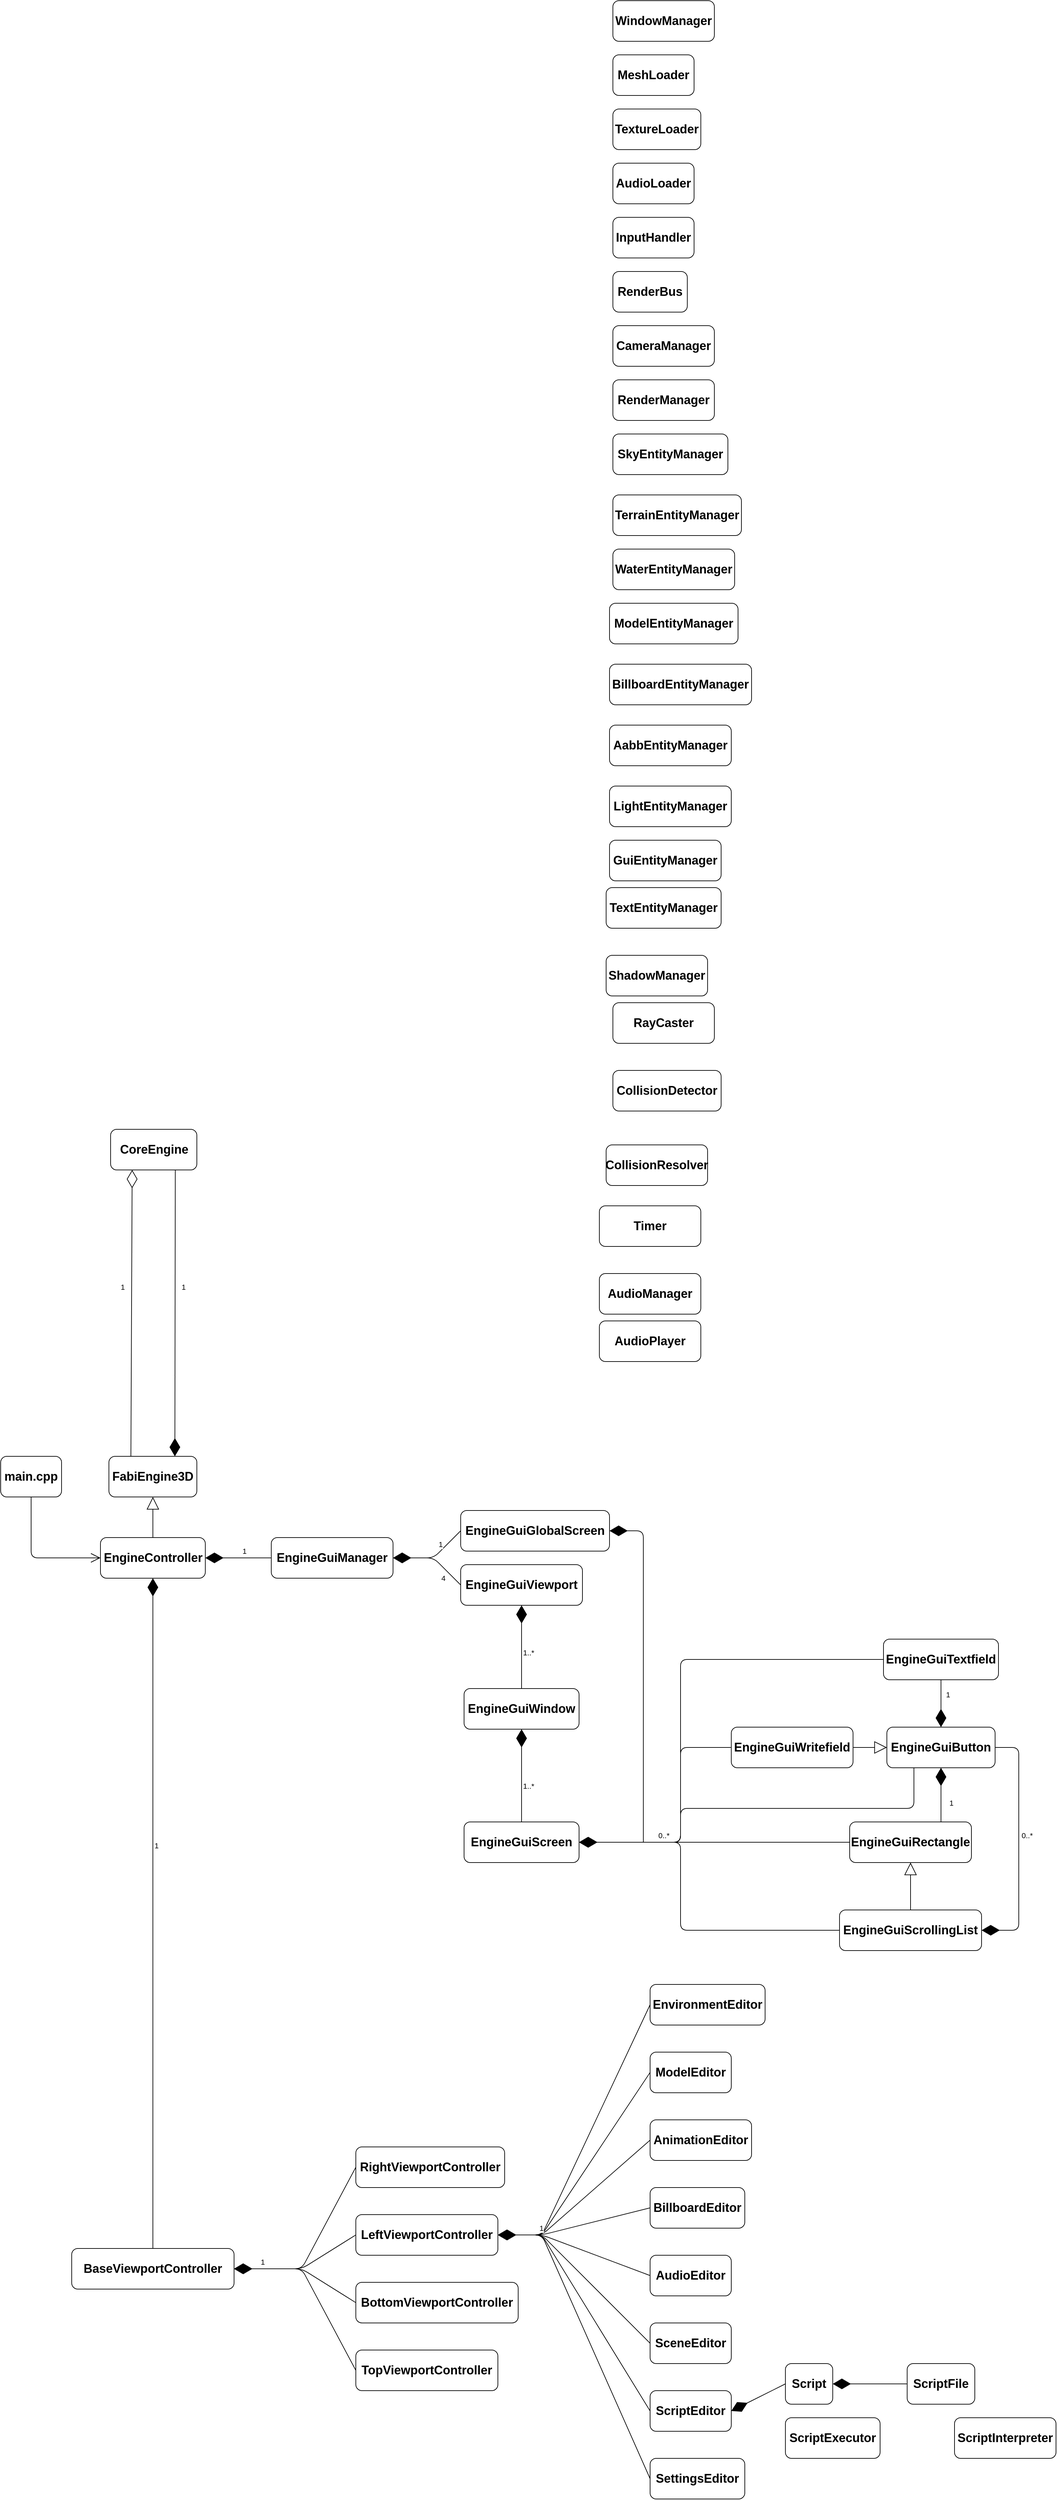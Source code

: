 <mxfile version="14.5.3" type="device"><diagram name="Page-1" id="e7e014a7-5840-1c2e-5031-d8a46d1fe8dd"><mxGraphModel dx="730" dy="2791" grid="1" gridSize="10" guides="1" tooltips="1" connect="1" arrows="1" fold="1" page="1" pageScale="1" pageWidth="1169" pageHeight="826" background="#ffffff" math="0" shadow="0"><root><mxCell id="0"/><mxCell id="1" parent="0"/><mxCell id="YS6G8T7IbZ-uVp7ZMJby-51" value="&lt;b&gt;&lt;font style=&quot;font-size: 18px&quot;&gt;CoreEngine&lt;/font&gt;&lt;/b&gt;" style="rounded=1;whiteSpace=wrap;html=1;" parent="1" vertex="1"><mxGeometry x="202.5" y="-443" width="127.5" height="60" as="geometry"/></mxCell><mxCell id="8hPMdPn7L1REahhcKgEg-1" value="&lt;span style=&quot;font-size: 18px&quot;&gt;&lt;b&gt;main.cpp&lt;/b&gt;&lt;/span&gt;" style="rounded=1;whiteSpace=wrap;html=1;" parent="1" vertex="1"><mxGeometry x="40" y="40" width="90" height="60" as="geometry"/></mxCell><mxCell id="8hPMdPn7L1REahhcKgEg-3" value="&lt;span style=&quot;font-size: 18px&quot;&gt;&lt;b&gt;EngineController&lt;/b&gt;&lt;/span&gt;" style="rounded=1;whiteSpace=wrap;html=1;" parent="1" vertex="1"><mxGeometry x="187.5" y="160" width="155" height="60" as="geometry"/></mxCell><mxCell id="8hPMdPn7L1REahhcKgEg-4" value="" style="endArrow=block;endSize=16;endFill=0;html=1;entryX=0.5;entryY=1;entryDx=0;entryDy=0;exitX=0.5;exitY=0;exitDx=0;exitDy=0;" parent="1" source="8hPMdPn7L1REahhcKgEg-3" target="8hPMdPn7L1REahhcKgEg-5" edge="1"><mxGeometry width="160" relative="1" as="geometry"><mxPoint x="350" y="200" as="sourcePoint"/><mxPoint x="265" y="90" as="targetPoint"/></mxGeometry></mxCell><mxCell id="8hPMdPn7L1REahhcKgEg-5" value="&lt;span style=&quot;font-size: 18px&quot;&gt;&lt;b&gt;FabiEngine3D&lt;/b&gt;&lt;/span&gt;" style="rounded=1;whiteSpace=wrap;html=1;" parent="1" vertex="1"><mxGeometry x="200" y="40" width="130" height="60" as="geometry"/></mxCell><mxCell id="8hPMdPn7L1REahhcKgEg-11" value="" style="endArrow=diamondThin;endFill=1;endSize=24;html=1;entryX=0.75;entryY=0;entryDx=0;entryDy=0;exitX=0.75;exitY=1;exitDx=0;exitDy=0;" parent="1" source="YS6G8T7IbZ-uVp7ZMJby-51" target="8hPMdPn7L1REahhcKgEg-5" edge="1"><mxGeometry width="160" relative="1" as="geometry"><mxPoint x="230" y="250" as="sourcePoint"/><mxPoint x="390" y="250" as="targetPoint"/></mxGeometry></mxCell><mxCell id="J1KYGQdH-6UyTu7sy1Sb-38" value="1" style="edgeLabel;html=1;align=center;verticalAlign=middle;resizable=0;points=[];" vertex="1" connectable="0" parent="8hPMdPn7L1REahhcKgEg-11"><mxGeometry x="-0.24" relative="1" as="geometry"><mxPoint x="12.11" y="12.17" as="offset"/></mxGeometry></mxCell><mxCell id="8hPMdPn7L1REahhcKgEg-12" value="" style="endArrow=diamondThin;endFill=0;endSize=24;html=1;exitX=0.25;exitY=0;exitDx=0;exitDy=0;entryX=0.25;entryY=1;entryDx=0;entryDy=0;" parent="1" source="8hPMdPn7L1REahhcKgEg-5" target="YS6G8T7IbZ-uVp7ZMJby-51" edge="1"><mxGeometry width="160" relative="1" as="geometry"><mxPoint x="360" y="170" as="sourcePoint"/><mxPoint x="500" y="250" as="targetPoint"/></mxGeometry></mxCell><mxCell id="J1KYGQdH-6UyTu7sy1Sb-39" value="1" style="edgeLabel;html=1;align=center;verticalAlign=middle;resizable=0;points=[];" vertex="1" connectable="0" parent="8hPMdPn7L1REahhcKgEg-12"><mxGeometry x="0.13" relative="1" as="geometry"><mxPoint x="-13.56" y="-10.84" as="offset"/></mxGeometry></mxCell><mxCell id="8hPMdPn7L1REahhcKgEg-13" value="" style="endArrow=open;endFill=1;endSize=12;html=1;exitX=0.5;exitY=1;exitDx=0;exitDy=0;entryX=0;entryY=0.5;entryDx=0;entryDy=0;" parent="1" source="8hPMdPn7L1REahhcKgEg-1" target="8hPMdPn7L1REahhcKgEg-3" edge="1"><mxGeometry width="160" relative="1" as="geometry"><mxPoint x="80" y="100" as="sourcePoint"/><mxPoint x="240" y="100" as="targetPoint"/><Array as="points"><mxPoint x="85" y="190"/></Array></mxGeometry></mxCell><mxCell id="8hPMdPn7L1REahhcKgEg-14" value="&lt;b&gt;&lt;font style=&quot;font-size: 18px&quot;&gt;WindowManager&lt;/font&gt;&lt;/b&gt;" style="rounded=1;whiteSpace=wrap;html=1;" parent="1" vertex="1"><mxGeometry x="945" y="-2110" width="150" height="60" as="geometry"/></mxCell><mxCell id="8hPMdPn7L1REahhcKgEg-15" value="&lt;span style=&quot;font-size: 18px&quot;&gt;&lt;b&gt;EngineGuiManager&lt;/b&gt;&lt;/span&gt;" style="rounded=1;whiteSpace=wrap;html=1;" parent="1" vertex="1"><mxGeometry x="440" y="160" width="180" height="60" as="geometry"/></mxCell><mxCell id="8hPMdPn7L1REahhcKgEg-19" value="&lt;span style=&quot;font-size: 18px&quot;&gt;&lt;b&gt;LeftViewportController&lt;/b&gt;&lt;/span&gt;" style="rounded=1;whiteSpace=wrap;html=1;" parent="1" vertex="1"><mxGeometry x="565" y="1160" width="210" height="60" as="geometry"/></mxCell><mxCell id="8hPMdPn7L1REahhcKgEg-20" value="&lt;span style=&quot;font-size: 18px&quot;&gt;&lt;b&gt;RightViewportController&lt;/b&gt;&lt;/span&gt;" style="rounded=1;whiteSpace=wrap;html=1;" parent="1" vertex="1"><mxGeometry x="565" y="1060" width="220" height="60" as="geometry"/></mxCell><mxCell id="8hPMdPn7L1REahhcKgEg-21" value="&lt;span style=&quot;font-size: 18px&quot;&gt;&lt;b&gt;TopViewportController&lt;/b&gt;&lt;/span&gt;" style="rounded=1;whiteSpace=wrap;html=1;" parent="1" vertex="1"><mxGeometry x="565" y="1360" width="210" height="60" as="geometry"/></mxCell><mxCell id="8hPMdPn7L1REahhcKgEg-22" value="&lt;span style=&quot;font-size: 18px&quot;&gt;&lt;b&gt;BaseViewportController&lt;/b&gt;&lt;/span&gt;" style="rounded=1;whiteSpace=wrap;html=1;" parent="1" vertex="1"><mxGeometry x="145" y="1210" width="240" height="60" as="geometry"/></mxCell><mxCell id="8hPMdPn7L1REahhcKgEg-23" value="" style="endArrow=diamondThin;endFill=1;endSize=24;html=1;entryX=0.5;entryY=1;entryDx=0;entryDy=0;exitX=0.5;exitY=0;exitDx=0;exitDy=0;" parent="1" source="8hPMdPn7L1REahhcKgEg-22" target="8hPMdPn7L1REahhcKgEg-3" edge="1"><mxGeometry width="160" relative="1" as="geometry"><mxPoint x="170" y="360" as="sourcePoint"/><mxPoint x="330" y="360" as="targetPoint"/><Array as="points"><mxPoint x="265" y="560"/></Array></mxGeometry></mxCell><mxCell id="J1KYGQdH-6UyTu7sy1Sb-40" value="1" style="edgeLabel;html=1;align=center;verticalAlign=middle;resizable=0;points=[];" vertex="1" connectable="0" parent="8hPMdPn7L1REahhcKgEg-23"><mxGeometry x="0.291" y="1" relative="1" as="geometry"><mxPoint x="6" y="43.53" as="offset"/></mxGeometry></mxCell><mxCell id="8hPMdPn7L1REahhcKgEg-27" value="" style="endArrow=diamondThin;endFill=1;endSize=24;html=1;entryX=1;entryY=0.5;entryDx=0;entryDy=0;exitX=0;exitY=0.5;exitDx=0;exitDy=0;" parent="1" source="8hPMdPn7L1REahhcKgEg-15" target="8hPMdPn7L1REahhcKgEg-3" edge="1"><mxGeometry width="160" relative="1" as="geometry"><mxPoint x="120" y="370" as="sourcePoint"/><mxPoint x="280" y="370" as="targetPoint"/><Array as="points"/></mxGeometry></mxCell><mxCell id="J1KYGQdH-6UyTu7sy1Sb-37" value="1" style="edgeLabel;html=1;align=center;verticalAlign=middle;resizable=0;points=[];" vertex="1" connectable="0" parent="8hPMdPn7L1REahhcKgEg-27"><mxGeometry x="-0.323" y="2" relative="1" as="geometry"><mxPoint x="-7.14" y="-12" as="offset"/></mxGeometry></mxCell><mxCell id="8hPMdPn7L1REahhcKgEg-28" value="&lt;span style=&quot;font-size: 18px&quot;&gt;&lt;b&gt;MeshLoader&lt;/b&gt;&lt;/span&gt;" style="rounded=1;whiteSpace=wrap;html=1;" parent="1" vertex="1"><mxGeometry x="945" y="-2030" width="120" height="60" as="geometry"/></mxCell><mxCell id="8hPMdPn7L1REahhcKgEg-29" value="&lt;b&gt;&lt;font style=&quot;font-size: 18px&quot;&gt;AudioLoader&lt;/font&gt;&lt;/b&gt;" style="rounded=1;whiteSpace=wrap;html=1;" parent="1" vertex="1"><mxGeometry x="945" y="-1870" width="120" height="60" as="geometry"/></mxCell><mxCell id="8hPMdPn7L1REahhcKgEg-30" value="&lt;span style=&quot;font-size: 18px&quot;&gt;&lt;b&gt;TextureLoader&lt;/b&gt;&lt;/span&gt;" style="rounded=1;whiteSpace=wrap;html=1;" parent="1" vertex="1"><mxGeometry x="945" y="-1950" width="130" height="60" as="geometry"/></mxCell><mxCell id="8hPMdPn7L1REahhcKgEg-31" value="&lt;b&gt;&lt;font style=&quot;font-size: 18px&quot;&gt;InputHandler&lt;/font&gt;&lt;/b&gt;" style="rounded=1;whiteSpace=wrap;html=1;" parent="1" vertex="1"><mxGeometry x="945" y="-1790" width="120" height="60" as="geometry"/></mxCell><mxCell id="8hPMdPn7L1REahhcKgEg-32" value="&lt;span style=&quot;font-size: 18px&quot;&gt;&lt;b&gt;RenderBus&lt;/b&gt;&lt;/span&gt;" style="rounded=1;whiteSpace=wrap;html=1;" parent="1" vertex="1"><mxGeometry x="945" y="-1710" width="110" height="60" as="geometry"/></mxCell><mxCell id="8hPMdPn7L1REahhcKgEg-33" value="&lt;span style=&quot;font-size: 18px&quot;&gt;&lt;b&gt;CameraManager&lt;/b&gt;&lt;/span&gt;" style="rounded=1;whiteSpace=wrap;html=1;" parent="1" vertex="1"><mxGeometry x="945" y="-1630" width="150" height="60" as="geometry"/></mxCell><mxCell id="8hPMdPn7L1REahhcKgEg-34" value="&lt;span style=&quot;font-size: 18px&quot;&gt;&lt;b&gt;RenderManager&lt;/b&gt;&lt;/span&gt;" style="rounded=1;whiteSpace=wrap;html=1;" parent="1" vertex="1"><mxGeometry x="945" y="-1550" width="150" height="60" as="geometry"/></mxCell><mxCell id="8hPMdPn7L1REahhcKgEg-35" value="&lt;span style=&quot;font-size: 18px&quot;&gt;&lt;b&gt;SkyEntityManager&lt;/b&gt;&lt;/span&gt;" style="rounded=1;whiteSpace=wrap;html=1;" parent="1" vertex="1"><mxGeometry x="945" y="-1470" width="170" height="60" as="geometry"/></mxCell><mxCell id="8hPMdPn7L1REahhcKgEg-36" value="&lt;span style=&quot;font-size: 18px&quot;&gt;&lt;b&gt;TerrainEntityManager&lt;/b&gt;&lt;/span&gt;" style="rounded=1;whiteSpace=wrap;html=1;" parent="1" vertex="1"><mxGeometry x="945" y="-1380" width="190" height="60" as="geometry"/></mxCell><mxCell id="8hPMdPn7L1REahhcKgEg-37" value="&lt;span style=&quot;font-size: 18px&quot;&gt;&lt;b&gt;WaterEntityManager&lt;/b&gt;&lt;/span&gt;" style="rounded=1;whiteSpace=wrap;html=1;" parent="1" vertex="1"><mxGeometry x="945" y="-1300" width="180" height="60" as="geometry"/></mxCell><mxCell id="8hPMdPn7L1REahhcKgEg-38" value="&lt;span style=&quot;font-size: 18px&quot;&gt;&lt;b&gt;ModelEntityManager&lt;/b&gt;&lt;/span&gt;" style="rounded=1;whiteSpace=wrap;html=1;" parent="1" vertex="1"><mxGeometry x="940" y="-1220" width="190" height="60" as="geometry"/></mxCell><mxCell id="8hPMdPn7L1REahhcKgEg-39" value="&lt;span style=&quot;font-size: 18px&quot;&gt;&lt;b&gt;BillboardEntityManager&lt;/b&gt;&lt;/span&gt;" style="rounded=1;whiteSpace=wrap;html=1;" parent="1" vertex="1"><mxGeometry x="940" y="-1130" width="210" height="60" as="geometry"/></mxCell><mxCell id="8hPMdPn7L1REahhcKgEg-40" value="&lt;span style=&quot;font-size: 18px&quot;&gt;&lt;b&gt;AabbEntityManager&lt;/b&gt;&lt;/span&gt;" style="rounded=1;whiteSpace=wrap;html=1;" parent="1" vertex="1"><mxGeometry x="940" y="-1040" width="180" height="60" as="geometry"/></mxCell><mxCell id="8hPMdPn7L1REahhcKgEg-41" value="&lt;span style=&quot;font-size: 18px&quot;&gt;&lt;b&gt;GuiEntityManager&lt;/b&gt;&lt;/span&gt;" style="rounded=1;whiteSpace=wrap;html=1;" parent="1" vertex="1"><mxGeometry x="940" y="-870" width="165" height="60" as="geometry"/></mxCell><mxCell id="8hPMdPn7L1REahhcKgEg-42" value="&lt;span style=&quot;font-size: 18px&quot;&gt;&lt;b&gt;LightEntityManager&lt;/b&gt;&lt;/span&gt;" style="rounded=1;whiteSpace=wrap;html=1;" parent="1" vertex="1"><mxGeometry x="940" y="-950" width="180" height="60" as="geometry"/></mxCell><mxCell id="8hPMdPn7L1REahhcKgEg-43" value="&lt;span style=&quot;font-size: 18px&quot;&gt;&lt;b&gt;TextEntityManager&lt;/b&gt;&lt;/span&gt;" style="rounded=1;whiteSpace=wrap;html=1;" parent="1" vertex="1"><mxGeometry x="935" y="-800" width="170" height="60" as="geometry"/></mxCell><mxCell id="8hPMdPn7L1REahhcKgEg-44" value="&lt;span style=&quot;font-size: 18px&quot;&gt;&lt;b&gt;ShadowManager&lt;/b&gt;&lt;/span&gt;" style="rounded=1;whiteSpace=wrap;html=1;" parent="1" vertex="1"><mxGeometry x="935" y="-700" width="150" height="60" as="geometry"/></mxCell><mxCell id="8hPMdPn7L1REahhcKgEg-45" value="&lt;span style=&quot;font-size: 18px&quot;&gt;&lt;b&gt;RayCaster&lt;/b&gt;&lt;/span&gt;" style="rounded=1;whiteSpace=wrap;html=1;" parent="1" vertex="1"><mxGeometry x="945" y="-630" width="150" height="60" as="geometry"/></mxCell><mxCell id="8hPMdPn7L1REahhcKgEg-46" value="&lt;span style=&quot;font-size: 18px&quot;&gt;&lt;b&gt;CollisionDetector&lt;/b&gt;&lt;/span&gt;" style="rounded=1;whiteSpace=wrap;html=1;" parent="1" vertex="1"><mxGeometry x="945" y="-530" width="160" height="60" as="geometry"/></mxCell><mxCell id="8hPMdPn7L1REahhcKgEg-47" value="&lt;span style=&quot;font-size: 18px&quot;&gt;&lt;b&gt;CollisionResolver&lt;/b&gt;&lt;/span&gt;" style="rounded=1;whiteSpace=wrap;html=1;" parent="1" vertex="1"><mxGeometry x="935" y="-420" width="150" height="60" as="geometry"/></mxCell><mxCell id="8hPMdPn7L1REahhcKgEg-48" value="&lt;span style=&quot;font-size: 18px&quot;&gt;&lt;b&gt;Timer&lt;/b&gt;&lt;/span&gt;" style="rounded=1;whiteSpace=wrap;html=1;" parent="1" vertex="1"><mxGeometry x="925" y="-330" width="150" height="60" as="geometry"/></mxCell><mxCell id="8hPMdPn7L1REahhcKgEg-49" value="&lt;span style=&quot;font-size: 18px&quot;&gt;&lt;b&gt;AudioManager&lt;/b&gt;&lt;/span&gt;" style="rounded=1;whiteSpace=wrap;html=1;" parent="1" vertex="1"><mxGeometry x="925" y="-230" width="150" height="60" as="geometry"/></mxCell><mxCell id="8hPMdPn7L1REahhcKgEg-50" value="&lt;span style=&quot;font-size: 18px&quot;&gt;&lt;b&gt;AudioPlayer&lt;/b&gt;&lt;/span&gt;" style="rounded=1;whiteSpace=wrap;html=1;" parent="1" vertex="1"><mxGeometry x="925" y="-160" width="150" height="60" as="geometry"/></mxCell><mxCell id="8hPMdPn7L1REahhcKgEg-52" value="&lt;span style=&quot;font-size: 18px&quot;&gt;&lt;b&gt;EngineGuiGlobalScreen&lt;/b&gt;&lt;/span&gt;" style="rounded=1;whiteSpace=wrap;html=1;" parent="1" vertex="1"><mxGeometry x="720" y="120" width="220" height="60" as="geometry"/></mxCell><mxCell id="8hPMdPn7L1REahhcKgEg-53" value="&lt;span style=&quot;font-size: 18px&quot;&gt;&lt;b&gt;EngineGuiViewport&lt;/b&gt;&lt;/span&gt;" style="rounded=1;whiteSpace=wrap;html=1;" parent="1" vertex="1"><mxGeometry x="720" y="200" width="180" height="60" as="geometry"/></mxCell><mxCell id="8hPMdPn7L1REahhcKgEg-54" value="" style="endArrow=diamondThin;endFill=1;endSize=24;html=1;entryX=1;entryY=0.5;entryDx=0;entryDy=0;exitX=0;exitY=0.5;exitDx=0;exitDy=0;" parent="1" source="8hPMdPn7L1REahhcKgEg-52" target="8hPMdPn7L1REahhcKgEg-15" edge="1"><mxGeometry width="160" relative="1" as="geometry"><mxPoint x="760" y="150" as="sourcePoint"/><mxPoint x="910" y="200" as="targetPoint"/><Array as="points"><mxPoint x="680" y="190"/></Array></mxGeometry></mxCell><mxCell id="J1KYGQdH-6UyTu7sy1Sb-36" value="1" style="edgeLabel;html=1;align=center;verticalAlign=middle;resizable=0;points=[];" vertex="1" connectable="0" parent="8hPMdPn7L1REahhcKgEg-54"><mxGeometry x="-0.68" y="1" relative="1" as="geometry"><mxPoint x="-17.74" y="6.33" as="offset"/></mxGeometry></mxCell><mxCell id="8hPMdPn7L1REahhcKgEg-55" value="" style="endArrow=diamondThin;endFill=1;endSize=24;html=1;entryX=1;entryY=0.5;entryDx=0;entryDy=0;exitX=0;exitY=0.5;exitDx=0;exitDy=0;" parent="1" source="8hPMdPn7L1REahhcKgEg-53" target="8hPMdPn7L1REahhcKgEg-15" edge="1"><mxGeometry width="160" relative="1" as="geometry"><mxPoint x="740" y="320" as="sourcePoint"/><mxPoint x="900" y="320" as="targetPoint"/><Array as="points"><mxPoint x="680" y="190"/></Array></mxGeometry></mxCell><mxCell id="J1KYGQdH-6UyTu7sy1Sb-35" value="4" style="edgeLabel;html=1;align=center;verticalAlign=middle;resizable=0;points=[];" vertex="1" connectable="0" parent="8hPMdPn7L1REahhcKgEg-55"><mxGeometry x="-0.335" y="-2" relative="1" as="geometry"><mxPoint y="19.11" as="offset"/></mxGeometry></mxCell><mxCell id="8hPMdPn7L1REahhcKgEg-57" value="&lt;span style=&quot;font-size: 18px&quot;&gt;&lt;b&gt;BottomViewportController&lt;/b&gt;&lt;/span&gt;" style="rounded=1;whiteSpace=wrap;html=1;" parent="1" vertex="1"><mxGeometry x="565" y="1260" width="240" height="60" as="geometry"/></mxCell><mxCell id="8hPMdPn7L1REahhcKgEg-58" value="" style="endArrow=diamondThin;endFill=1;endSize=24;html=1;entryX=1;entryY=0.5;entryDx=0;entryDy=0;exitX=0;exitY=0.5;exitDx=0;exitDy=0;" parent="1" source="8hPMdPn7L1REahhcKgEg-20" target="8hPMdPn7L1REahhcKgEg-22" edge="1"><mxGeometry width="160" relative="1" as="geometry"><mxPoint x="355" y="1210" as="sourcePoint"/><mxPoint x="515" y="1210" as="targetPoint"/><Array as="points"><mxPoint x="485" y="1240"/></Array></mxGeometry></mxCell><mxCell id="TZthAIx5HQy_60L9h9SP-1" value="" style="endArrow=diamondThin;endFill=1;endSize=24;html=1;entryX=1;entryY=0.5;entryDx=0;entryDy=0;exitX=0;exitY=0.5;exitDx=0;exitDy=0;" parent="1" source="8hPMdPn7L1REahhcKgEg-57" target="8hPMdPn7L1REahhcKgEg-22" edge="1"><mxGeometry width="160" relative="1" as="geometry"><mxPoint x="405" y="1200" as="sourcePoint"/><mxPoint x="565" y="1200" as="targetPoint"/><Array as="points"><mxPoint x="485" y="1240"/></Array></mxGeometry></mxCell><mxCell id="TZthAIx5HQy_60L9h9SP-2" value="" style="endArrow=diamondThin;endFill=1;endSize=24;html=1;entryX=1;entryY=0.5;entryDx=0;entryDy=0;exitX=0;exitY=0.5;exitDx=0;exitDy=0;" parent="1" source="8hPMdPn7L1REahhcKgEg-21" target="8hPMdPn7L1REahhcKgEg-22" edge="1"><mxGeometry width="160" relative="1" as="geometry"><mxPoint x="405" y="1180" as="sourcePoint"/><mxPoint x="565" y="1180" as="targetPoint"/><Array as="points"><mxPoint x="485" y="1240"/></Array></mxGeometry></mxCell><mxCell id="TZthAIx5HQy_60L9h9SP-3" value="" style="endArrow=diamondThin;endFill=1;endSize=24;html=1;entryX=1;entryY=0.5;entryDx=0;entryDy=0;exitX=0;exitY=0.5;exitDx=0;exitDy=0;" parent="1" source="8hPMdPn7L1REahhcKgEg-19" target="8hPMdPn7L1REahhcKgEg-22" edge="1"><mxGeometry width="160" relative="1" as="geometry"><mxPoint x="345" y="1190" as="sourcePoint"/><mxPoint x="505" y="1190" as="targetPoint"/><Array as="points"><mxPoint x="485" y="1240"/></Array></mxGeometry></mxCell><mxCell id="J1KYGQdH-6UyTu7sy1Sb-41" value="1" style="edgeLabel;html=1;align=center;verticalAlign=middle;resizable=0;points=[];" vertex="1" connectable="0" parent="TZthAIx5HQy_60L9h9SP-3"><mxGeometry x="0.553" y="2" relative="1" as="geometry"><mxPoint x="-1.81" y="-12" as="offset"/></mxGeometry></mxCell><mxCell id="TZthAIx5HQy_60L9h9SP-4" value="&lt;span style=&quot;font-size: 18px&quot;&gt;&lt;b&gt;EnvironmentEditor&lt;/b&gt;&lt;/span&gt;" style="rounded=1;whiteSpace=wrap;html=1;" parent="1" vertex="1"><mxGeometry x="1000" y="820" width="170" height="60" as="geometry"/></mxCell><mxCell id="TZthAIx5HQy_60L9h9SP-5" value="&lt;span style=&quot;font-size: 18px&quot;&gt;&lt;b&gt;ModelEditor&lt;/b&gt;&lt;/span&gt;" style="rounded=1;whiteSpace=wrap;html=1;" parent="1" vertex="1"><mxGeometry x="1000" y="920" width="120" height="60" as="geometry"/></mxCell><mxCell id="TZthAIx5HQy_60L9h9SP-6" value="&lt;span style=&quot;font-size: 18px&quot;&gt;&lt;b&gt;AnimationEditor&lt;/b&gt;&lt;/span&gt;" style="rounded=1;whiteSpace=wrap;html=1;" parent="1" vertex="1"><mxGeometry x="1000" y="1020" width="150" height="60" as="geometry"/></mxCell><mxCell id="TZthAIx5HQy_60L9h9SP-7" value="&lt;span style=&quot;font-size: 18px&quot;&gt;&lt;b&gt;BillboardEditor&lt;/b&gt;&lt;/span&gt;" style="rounded=1;whiteSpace=wrap;html=1;" parent="1" vertex="1"><mxGeometry x="1000" y="1120" width="140" height="60" as="geometry"/></mxCell><mxCell id="TZthAIx5HQy_60L9h9SP-8" value="&lt;span style=&quot;font-size: 18px&quot;&gt;&lt;b&gt;AudioEditor&lt;/b&gt;&lt;/span&gt;" style="rounded=1;whiteSpace=wrap;html=1;" parent="1" vertex="1"><mxGeometry x="1000" y="1220" width="120" height="60" as="geometry"/></mxCell><mxCell id="TZthAIx5HQy_60L9h9SP-9" value="&lt;span style=&quot;font-size: 18px&quot;&gt;&lt;b&gt;SceneEditor&lt;/b&gt;&lt;/span&gt;" style="rounded=1;whiteSpace=wrap;html=1;" parent="1" vertex="1"><mxGeometry x="1000" y="1320" width="120" height="60" as="geometry"/></mxCell><mxCell id="TZthAIx5HQy_60L9h9SP-10" value="&lt;span style=&quot;font-size: 18px&quot;&gt;&lt;b&gt;ScriptEditor&lt;/b&gt;&lt;/span&gt;" style="rounded=1;whiteSpace=wrap;html=1;" parent="1" vertex="1"><mxGeometry x="1000" y="1420" width="120" height="60" as="geometry"/></mxCell><mxCell id="TZthAIx5HQy_60L9h9SP-11" value="&lt;span style=&quot;font-size: 18px&quot;&gt;&lt;b&gt;SettingsEditor&lt;br&gt;&lt;/b&gt;&lt;/span&gt;" style="rounded=1;whiteSpace=wrap;html=1;" parent="1" vertex="1"><mxGeometry x="1000" y="1520" width="140" height="60" as="geometry"/></mxCell><mxCell id="TZthAIx5HQy_60L9h9SP-13" value="" style="endArrow=diamondThin;endFill=1;endSize=24;html=1;entryX=1;entryY=0.5;entryDx=0;entryDy=0;exitX=0;exitY=0.5;exitDx=0;exitDy=0;" parent="1" source="TZthAIx5HQy_60L9h9SP-4" target="8hPMdPn7L1REahhcKgEg-19" edge="1"><mxGeometry width="160" relative="1" as="geometry"><mxPoint x="630" y="860" as="sourcePoint"/><mxPoint x="790" y="860" as="targetPoint"/><Array as="points"><mxPoint x="840" y="1190"/></Array></mxGeometry></mxCell><mxCell id="TZthAIx5HQy_60L9h9SP-14" value="" style="endArrow=diamondThin;endFill=1;endSize=24;html=1;entryX=1;entryY=0.5;entryDx=0;entryDy=0;exitX=0;exitY=0.5;exitDx=0;exitDy=0;" parent="1" source="TZthAIx5HQy_60L9h9SP-5" target="8hPMdPn7L1REahhcKgEg-19" edge="1"><mxGeometry width="160" relative="1" as="geometry"><mxPoint x="605" y="1030" as="sourcePoint"/><mxPoint x="765" y="1030" as="targetPoint"/><Array as="points"><mxPoint x="840" y="1190"/></Array></mxGeometry></mxCell><mxCell id="TZthAIx5HQy_60L9h9SP-15" value="" style="endArrow=diamondThin;endFill=1;endSize=24;html=1;entryX=1;entryY=0.5;entryDx=0;entryDy=0;exitX=0;exitY=0.5;exitDx=0;exitDy=0;" parent="1" source="TZthAIx5HQy_60L9h9SP-6" target="8hPMdPn7L1REahhcKgEg-19" edge="1"><mxGeometry width="160" relative="1" as="geometry"><mxPoint x="585" y="1020" as="sourcePoint"/><mxPoint x="745" y="1020" as="targetPoint"/><Array as="points"><mxPoint x="840" y="1190"/></Array></mxGeometry></mxCell><mxCell id="TZthAIx5HQy_60L9h9SP-16" value="" style="endArrow=diamondThin;endFill=1;endSize=24;html=1;entryX=1;entryY=0.5;entryDx=0;entryDy=0;exitX=0;exitY=0.5;exitDx=0;exitDy=0;" parent="1" source="TZthAIx5HQy_60L9h9SP-8" target="8hPMdPn7L1REahhcKgEg-19" edge="1"><mxGeometry width="160" relative="1" as="geometry"><mxPoint x="755" y="1150" as="sourcePoint"/><mxPoint x="915" y="1150" as="targetPoint"/><Array as="points"><mxPoint x="840" y="1190"/></Array></mxGeometry></mxCell><mxCell id="TZthAIx5HQy_60L9h9SP-17" value="" style="endArrow=diamondThin;endFill=1;endSize=24;html=1;entryX=1;entryY=0.5;entryDx=0;entryDy=0;exitX=0;exitY=0.5;exitDx=0;exitDy=0;" parent="1" source="TZthAIx5HQy_60L9h9SP-9" target="8hPMdPn7L1REahhcKgEg-19" edge="1"><mxGeometry width="160" relative="1" as="geometry"><mxPoint x="775" y="1200" as="sourcePoint"/><mxPoint x="935" y="1200" as="targetPoint"/><Array as="points"><mxPoint x="840" y="1190"/></Array></mxGeometry></mxCell><mxCell id="TZthAIx5HQy_60L9h9SP-18" value="" style="endArrow=diamondThin;endFill=1;endSize=24;html=1;entryX=1;entryY=0.5;entryDx=0;entryDy=0;exitX=0;exitY=0.5;exitDx=0;exitDy=0;" parent="1" source="TZthAIx5HQy_60L9h9SP-10" target="8hPMdPn7L1REahhcKgEg-19" edge="1"><mxGeometry width="160" relative="1" as="geometry"><mxPoint x="845" y="1220" as="sourcePoint"/><mxPoint x="1005" y="1220" as="targetPoint"/><Array as="points"><mxPoint x="840" y="1190"/></Array></mxGeometry></mxCell><mxCell id="TZthAIx5HQy_60L9h9SP-19" value="" style="endArrow=diamondThin;endFill=1;endSize=24;html=1;entryX=1;entryY=0.5;entryDx=0;entryDy=0;exitX=0;exitY=0.5;exitDx=0;exitDy=0;" parent="1" source="TZthAIx5HQy_60L9h9SP-11" target="8hPMdPn7L1REahhcKgEg-19" edge="1"><mxGeometry width="160" relative="1" as="geometry"><mxPoint x="685" y="1180" as="sourcePoint"/><mxPoint x="845" y="1180" as="targetPoint"/><Array as="points"><mxPoint x="840" y="1190"/></Array></mxGeometry></mxCell><mxCell id="TZthAIx5HQy_60L9h9SP-20" value="" style="endArrow=diamondThin;endFill=1;endSize=24;html=1;entryX=1;entryY=0.5;entryDx=0;entryDy=0;exitX=0;exitY=0.5;exitDx=0;exitDy=0;" parent="1" source="TZthAIx5HQy_60L9h9SP-7" target="8hPMdPn7L1REahhcKgEg-19" edge="1"><mxGeometry width="160" relative="1" as="geometry"><mxPoint x="675" y="1180" as="sourcePoint"/><mxPoint x="835" y="1180" as="targetPoint"/><Array as="points"><mxPoint x="840" y="1190"/></Array></mxGeometry></mxCell><mxCell id="J1KYGQdH-6UyTu7sy1Sb-42" value="1" style="edgeLabel;html=1;align=center;verticalAlign=middle;resizable=0;points=[];" vertex="1" connectable="0" parent="TZthAIx5HQy_60L9h9SP-20"><mxGeometry x="0.478" relative="1" as="geometry"><mxPoint x="3.56" y="-10" as="offset"/></mxGeometry></mxCell><mxCell id="J1KYGQdH-6UyTu7sy1Sb-1" value="&lt;span style=&quot;font-size: 18px&quot;&gt;&lt;b&gt;EngineGuiWindow&lt;/b&gt;&lt;/span&gt;" style="rounded=1;whiteSpace=wrap;html=1;" vertex="1" parent="1"><mxGeometry x="725" y="383" width="170" height="60" as="geometry"/></mxCell><mxCell id="J1KYGQdH-6UyTu7sy1Sb-2" value="" style="endArrow=diamondThin;endFill=1;endSize=24;html=1;entryX=0.5;entryY=1;entryDx=0;entryDy=0;exitX=0.5;exitY=0;exitDx=0;exitDy=0;" edge="1" parent="1" source="J1KYGQdH-6UyTu7sy1Sb-1" target="8hPMdPn7L1REahhcKgEg-53"><mxGeometry width="160" relative="1" as="geometry"><mxPoint x="1020" y="280" as="sourcePoint"/><mxPoint x="1180" y="280" as="targetPoint"/></mxGeometry></mxCell><mxCell id="J1KYGQdH-6UyTu7sy1Sb-33" value="1..*" style="edgeLabel;html=1;align=center;verticalAlign=middle;resizable=0;points=[];" vertex="1" connectable="0" parent="J1KYGQdH-6UyTu7sy1Sb-2"><mxGeometry x="-0.2" y="-3" relative="1" as="geometry"><mxPoint x="7" y="-3.83" as="offset"/></mxGeometry></mxCell><mxCell id="J1KYGQdH-6UyTu7sy1Sb-3" value="&lt;span style=&quot;font-size: 18px&quot;&gt;&lt;b&gt;EngineGuiScreen&lt;/b&gt;&lt;/span&gt;" style="rounded=1;whiteSpace=wrap;html=1;" vertex="1" parent="1"><mxGeometry x="725" y="580" width="170" height="60" as="geometry"/></mxCell><mxCell id="J1KYGQdH-6UyTu7sy1Sb-4" value="" style="endArrow=diamondThin;endFill=1;endSize=24;html=1;entryX=0.5;entryY=1;entryDx=0;entryDy=0;exitX=0.5;exitY=0;exitDx=0;exitDy=0;" edge="1" parent="1" source="J1KYGQdH-6UyTu7sy1Sb-3" target="J1KYGQdH-6UyTu7sy1Sb-1"><mxGeometry width="160" relative="1" as="geometry"><mxPoint x="1150" y="320" as="sourcePoint"/><mxPoint x="1310" y="320" as="targetPoint"/></mxGeometry></mxCell><mxCell id="J1KYGQdH-6UyTu7sy1Sb-34" value="1..*" style="edgeLabel;html=1;align=center;verticalAlign=middle;resizable=0;points=[];" vertex="1" connectable="0" parent="J1KYGQdH-6UyTu7sy1Sb-4"><mxGeometry x="-0.229" relative="1" as="geometry"><mxPoint x="10" as="offset"/></mxGeometry></mxCell><mxCell id="J1KYGQdH-6UyTu7sy1Sb-6" value="&lt;span style=&quot;font-size: 18px&quot;&gt;&lt;b&gt;EngineGuiScrollingList&lt;/b&gt;&lt;/span&gt;" style="rounded=1;whiteSpace=wrap;html=1;" vertex="1" parent="1"><mxGeometry x="1280" y="710" width="210" height="60" as="geometry"/></mxCell><mxCell id="J1KYGQdH-6UyTu7sy1Sb-7" value="&lt;span style=&quot;font-size: 18px&quot;&gt;&lt;b&gt;EngineGuiWritefield&lt;/b&gt;&lt;/span&gt;" style="rounded=1;whiteSpace=wrap;html=1;" vertex="1" parent="1"><mxGeometry x="1120" y="440" width="180" height="60" as="geometry"/></mxCell><mxCell id="J1KYGQdH-6UyTu7sy1Sb-8" value="&lt;span style=&quot;font-size: 18px&quot;&gt;&lt;b&gt;EngineGuiButton&lt;/b&gt;&lt;/span&gt;" style="rounded=1;whiteSpace=wrap;html=1;" vertex="1" parent="1"><mxGeometry x="1350" y="440" width="160" height="60" as="geometry"/></mxCell><mxCell id="J1KYGQdH-6UyTu7sy1Sb-9" value="&lt;b style=&quot;font-size: 18px&quot;&gt;EngineGuiRectangle&lt;/b&gt;" style="rounded=1;whiteSpace=wrap;html=1;" vertex="1" parent="1"><mxGeometry x="1295" y="580" width="180" height="60" as="geometry"/></mxCell><mxCell id="J1KYGQdH-6UyTu7sy1Sb-10" value="&lt;span style=&quot;font-size: 18px&quot;&gt;&lt;b&gt;EngineGuiTextfield&lt;/b&gt;&lt;/span&gt;" style="rounded=1;whiteSpace=wrap;html=1;" vertex="1" parent="1"><mxGeometry x="1345" y="310" width="170" height="60" as="geometry"/></mxCell><mxCell id="J1KYGQdH-6UyTu7sy1Sb-11" value="" style="endArrow=diamondThin;endFill=1;endSize=24;html=1;entryX=1;entryY=0.5;entryDx=0;entryDy=0;exitX=0;exitY=0.5;exitDx=0;exitDy=0;" edge="1" parent="1" source="J1KYGQdH-6UyTu7sy1Sb-6" target="J1KYGQdH-6UyTu7sy1Sb-3"><mxGeometry width="160" relative="1" as="geometry"><mxPoint x="825" y="710" as="sourcePoint"/><mxPoint x="960" y="610" as="targetPoint"/><Array as="points"><mxPoint x="1045" y="740"/><mxPoint x="1045" y="610"/></Array></mxGeometry></mxCell><mxCell id="J1KYGQdH-6UyTu7sy1Sb-12" value="" style="endArrow=diamondThin;endFill=1;endSize=24;html=1;entryX=1;entryY=0.5;entryDx=0;entryDy=0;exitX=0;exitY=0.5;exitDx=0;exitDy=0;" edge="1" parent="1" source="J1KYGQdH-6UyTu7sy1Sb-9" target="J1KYGQdH-6UyTu7sy1Sb-3"><mxGeometry width="160" relative="1" as="geometry"><mxPoint x="885" y="710" as="sourcePoint"/><mxPoint x="960" y="610" as="targetPoint"/><Array as="points"><mxPoint x="1045" y="610"/></Array></mxGeometry></mxCell><mxCell id="J1KYGQdH-6UyTu7sy1Sb-13" value="" style="endArrow=diamondThin;endFill=1;endSize=24;html=1;entryX=1;entryY=0.5;entryDx=0;entryDy=0;exitX=0;exitY=0.5;exitDx=0;exitDy=0;" edge="1" parent="1" source="J1KYGQdH-6UyTu7sy1Sb-10" target="J1KYGQdH-6UyTu7sy1Sb-3"><mxGeometry width="160" relative="1" as="geometry"><mxPoint x="915" y="700" as="sourcePoint"/><mxPoint x="960" y="610" as="targetPoint"/><Array as="points"><mxPoint x="1045" y="340"/><mxPoint x="1045" y="610"/></Array></mxGeometry></mxCell><mxCell id="J1KYGQdH-6UyTu7sy1Sb-14" value="" style="endArrow=diamondThin;endFill=1;endSize=24;html=1;entryX=1;entryY=0.5;entryDx=0;entryDy=0;exitX=0;exitY=0.5;exitDx=0;exitDy=0;" edge="1" parent="1" source="J1KYGQdH-6UyTu7sy1Sb-7" target="J1KYGQdH-6UyTu7sy1Sb-3"><mxGeometry width="160" relative="1" as="geometry"><mxPoint x="1075" y="310" as="sourcePoint"/><mxPoint x="960" y="610" as="targetPoint"/><Array as="points"><mxPoint x="1045" y="470"/><mxPoint x="1045" y="610"/></Array></mxGeometry></mxCell><mxCell id="J1KYGQdH-6UyTu7sy1Sb-15" value="" style="endArrow=diamondThin;endFill=1;endSize=24;html=1;exitX=0.25;exitY=1;exitDx=0;exitDy=0;entryX=1;entryY=0.5;entryDx=0;entryDy=0;" edge="1" parent="1" source="J1KYGQdH-6UyTu7sy1Sb-8" target="J1KYGQdH-6UyTu7sy1Sb-3"><mxGeometry width="160" relative="1" as="geometry"><mxPoint x="1344" y="480" as="sourcePoint"/><mxPoint x="940" y="660" as="targetPoint"/><Array as="points"><mxPoint x="1390" y="560"/><mxPoint x="1305" y="560"/><mxPoint x="1045" y="560"/><mxPoint x="1045" y="610"/></Array></mxGeometry></mxCell><mxCell id="J1KYGQdH-6UyTu7sy1Sb-43" value="0..*" style="edgeLabel;html=1;align=center;verticalAlign=middle;resizable=0;points=[];" vertex="1" connectable="0" parent="J1KYGQdH-6UyTu7sy1Sb-15"><mxGeometry x="0.801" y="-1" relative="1" as="geometry"><mxPoint x="65" y="-9" as="offset"/></mxGeometry></mxCell><mxCell id="J1KYGQdH-6UyTu7sy1Sb-16" value="" style="endArrow=block;endSize=16;endFill=0;html=1;exitX=0.5;exitY=0;exitDx=0;exitDy=0;" edge="1" parent="1" source="J1KYGQdH-6UyTu7sy1Sb-6"><mxGeometry width="160" relative="1" as="geometry"><mxPoint x="1405" y="680" as="sourcePoint"/><mxPoint x="1385" y="640" as="targetPoint"/></mxGeometry></mxCell><mxCell id="J1KYGQdH-6UyTu7sy1Sb-17" value="" style="endArrow=diamondThin;endFill=1;endSize=24;html=1;entryX=1;entryY=0.5;entryDx=0;entryDy=0;exitX=1;exitY=0.5;exitDx=0;exitDy=0;" edge="1" parent="1" source="J1KYGQdH-6UyTu7sy1Sb-8" target="J1KYGQdH-6UyTu7sy1Sb-6"><mxGeometry width="160" relative="1" as="geometry"><mxPoint x="1445" y="630" as="sourcePoint"/><mxPoint x="1605" y="630" as="targetPoint"/><Array as="points"><mxPoint x="1545" y="470"/><mxPoint x="1545" y="740"/></Array></mxGeometry></mxCell><mxCell id="J1KYGQdH-6UyTu7sy1Sb-21" value="0..*" style="edgeLabel;html=1;align=center;verticalAlign=middle;resizable=0;points=[];" vertex="1" connectable="0" parent="J1KYGQdH-6UyTu7sy1Sb-17"><mxGeometry x="-0.813" y="2" relative="1" as="geometry"><mxPoint x="13" y="132" as="offset"/></mxGeometry></mxCell><mxCell id="J1KYGQdH-6UyTu7sy1Sb-18" value="" style="endArrow=block;endSize=16;endFill=0;html=1;exitX=1;exitY=0.5;exitDx=0;exitDy=0;entryX=0;entryY=0.5;entryDx=0;entryDy=0;" edge="1" parent="1" source="J1KYGQdH-6UyTu7sy1Sb-7" target="J1KYGQdH-6UyTu7sy1Sb-8"><mxGeometry width="160" relative="1" as="geometry"><mxPoint x="1415" y="410" as="sourcePoint"/><mxPoint x="1575" y="410" as="targetPoint"/></mxGeometry></mxCell><mxCell id="J1KYGQdH-6UyTu7sy1Sb-19" value="" style="endArrow=diamondThin;endFill=1;endSize=24;html=1;entryX=0.5;entryY=0;entryDx=0;entryDy=0;exitX=0.5;exitY=1;exitDx=0;exitDy=0;" edge="1" parent="1" source="J1KYGQdH-6UyTu7sy1Sb-10" target="J1KYGQdH-6UyTu7sy1Sb-8"><mxGeometry width="160" relative="1" as="geometry"><mxPoint x="1645" y="410" as="sourcePoint"/><mxPoint x="1805" y="410" as="targetPoint"/></mxGeometry></mxCell><mxCell id="J1KYGQdH-6UyTu7sy1Sb-28" value="1" style="edgeLabel;html=1;align=center;verticalAlign=middle;resizable=0;points=[];" vertex="1" connectable="0" parent="J1KYGQdH-6UyTu7sy1Sb-19"><mxGeometry x="-0.369" y="-1" relative="1" as="geometry"><mxPoint x="11" as="offset"/></mxGeometry></mxCell><mxCell id="J1KYGQdH-6UyTu7sy1Sb-29" value="" style="endArrow=diamondThin;endFill=1;endSize=24;html=1;entryX=0.5;entryY=1;entryDx=0;entryDy=0;exitX=0.75;exitY=0;exitDx=0;exitDy=0;" edge="1" parent="1" source="J1KYGQdH-6UyTu7sy1Sb-9" target="J1KYGQdH-6UyTu7sy1Sb-8"><mxGeometry width="160" relative="1" as="geometry"><mxPoint x="1515" y="520" as="sourcePoint"/><mxPoint x="1355" y="520" as="targetPoint"/></mxGeometry></mxCell><mxCell id="J1KYGQdH-6UyTu7sy1Sb-30" value="1" style="edgeLabel;html=1;align=center;verticalAlign=middle;resizable=0;points=[];" vertex="1" connectable="0" parent="J1KYGQdH-6UyTu7sy1Sb-29"><mxGeometry x="-0.283" relative="1" as="geometry"><mxPoint x="15" as="offset"/></mxGeometry></mxCell><mxCell id="J1KYGQdH-6UyTu7sy1Sb-31" value="" style="endArrow=diamondThin;endFill=1;endSize=24;html=1;entryX=1;entryY=0.5;entryDx=0;entryDy=0;" edge="1" parent="1" target="8hPMdPn7L1REahhcKgEg-52"><mxGeometry width="160" relative="1" as="geometry"><mxPoint x="990" y="610" as="sourcePoint"/><mxPoint x="1180" y="170" as="targetPoint"/><Array as="points"><mxPoint x="990" y="150"/></Array></mxGeometry></mxCell><mxCell id="J1KYGQdH-6UyTu7sy1Sb-44" value="&lt;span style=&quot;font-size: 18px&quot;&gt;&lt;b&gt;Script&lt;/b&gt;&lt;/span&gt;" style="rounded=1;whiteSpace=wrap;html=1;" vertex="1" parent="1"><mxGeometry x="1200" y="1380" width="70" height="60" as="geometry"/></mxCell><mxCell id="J1KYGQdH-6UyTu7sy1Sb-45" value="&lt;span style=&quot;font-size: 18px&quot;&gt;&lt;b&gt;ScriptExecutor&lt;/b&gt;&lt;/span&gt;" style="rounded=1;whiteSpace=wrap;html=1;" vertex="1" parent="1"><mxGeometry x="1200" y="1460" width="140" height="60" as="geometry"/></mxCell><mxCell id="J1KYGQdH-6UyTu7sy1Sb-47" value="&lt;span style=&quot;font-size: 18px&quot;&gt;&lt;b&gt;ScriptFile&lt;/b&gt;&lt;/span&gt;" style="rounded=1;whiteSpace=wrap;html=1;" vertex="1" parent="1"><mxGeometry x="1380" y="1380" width="100" height="60" as="geometry"/></mxCell><mxCell id="J1KYGQdH-6UyTu7sy1Sb-49" value="&lt;span style=&quot;font-size: 18px&quot;&gt;&lt;b&gt;ScriptInterpreter&lt;/b&gt;&lt;/span&gt;" style="rounded=1;whiteSpace=wrap;html=1;" vertex="1" parent="1"><mxGeometry x="1450" y="1460" width="150" height="60" as="geometry"/></mxCell><mxCell id="J1KYGQdH-6UyTu7sy1Sb-50" value="" style="endArrow=diamondThin;endFill=1;endSize=24;html=1;entryX=1;entryY=0.5;entryDx=0;entryDy=0;exitX=0;exitY=0.5;exitDx=0;exitDy=0;" edge="1" parent="1" source="J1KYGQdH-6UyTu7sy1Sb-47" target="J1KYGQdH-6UyTu7sy1Sb-44"><mxGeometry width="160" relative="1" as="geometry"><mxPoint x="1410" y="1300" as="sourcePoint"/><mxPoint x="1570" y="1300" as="targetPoint"/></mxGeometry></mxCell><mxCell id="J1KYGQdH-6UyTu7sy1Sb-51" value="" style="endArrow=diamondThin;endFill=1;endSize=24;html=1;entryX=1;entryY=0.5;entryDx=0;entryDy=0;exitX=0;exitY=0.5;exitDx=0;exitDy=0;" edge="1" parent="1" source="J1KYGQdH-6UyTu7sy1Sb-44" target="TZthAIx5HQy_60L9h9SP-10"><mxGeometry width="160" relative="1" as="geometry"><mxPoint x="1260" y="1270" as="sourcePoint"/><mxPoint x="1420" y="1270" as="targetPoint"/></mxGeometry></mxCell></root></mxGraphModel></diagram></mxfile>